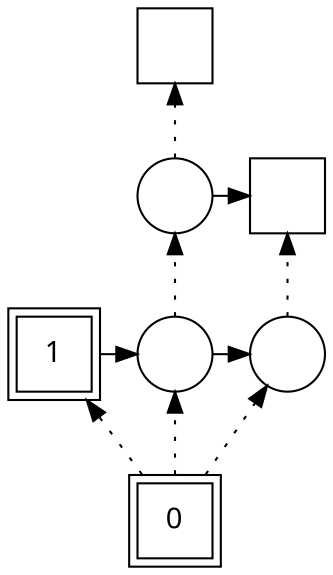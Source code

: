 digraph G {
rankdir = BT;
Node [ fontname="Arial Unicode Multicast"];
Player		[ label="1" shape=square peripheries=2];
Ground		[ label="0" shape=square peripheries=2];
Sausage1		[ label="" shape=circle];
Sausage0		[ label="" shape=circle];
Sausage2		[ label="" shape=circle];
Island1		[ label="" shape=square];
Island0		[ label="" shape=square];
{rank=same; Player,Sausage1};
{rank=same; Sausage1,Sausage2};
	"Ground" -> "Player" [style=dotted ];
	"Player" -> "Sausage1" [constraint=false];
	"Ground" -> "Sausage1" [style=dotted ];
	"Sausage1" -> "Sausage0" [style=dotted ];
	"Sausage1" -> "Sausage2" [constraint=false];
	"Sausage0" -> "Island1" [style=dotted ];
	"Sausage0" -> "Island0" [constraint=false];
	"Ground" -> "Sausage2" [style=dotted ];
	"Sausage2" -> "Island0" [style=dotted ];
}